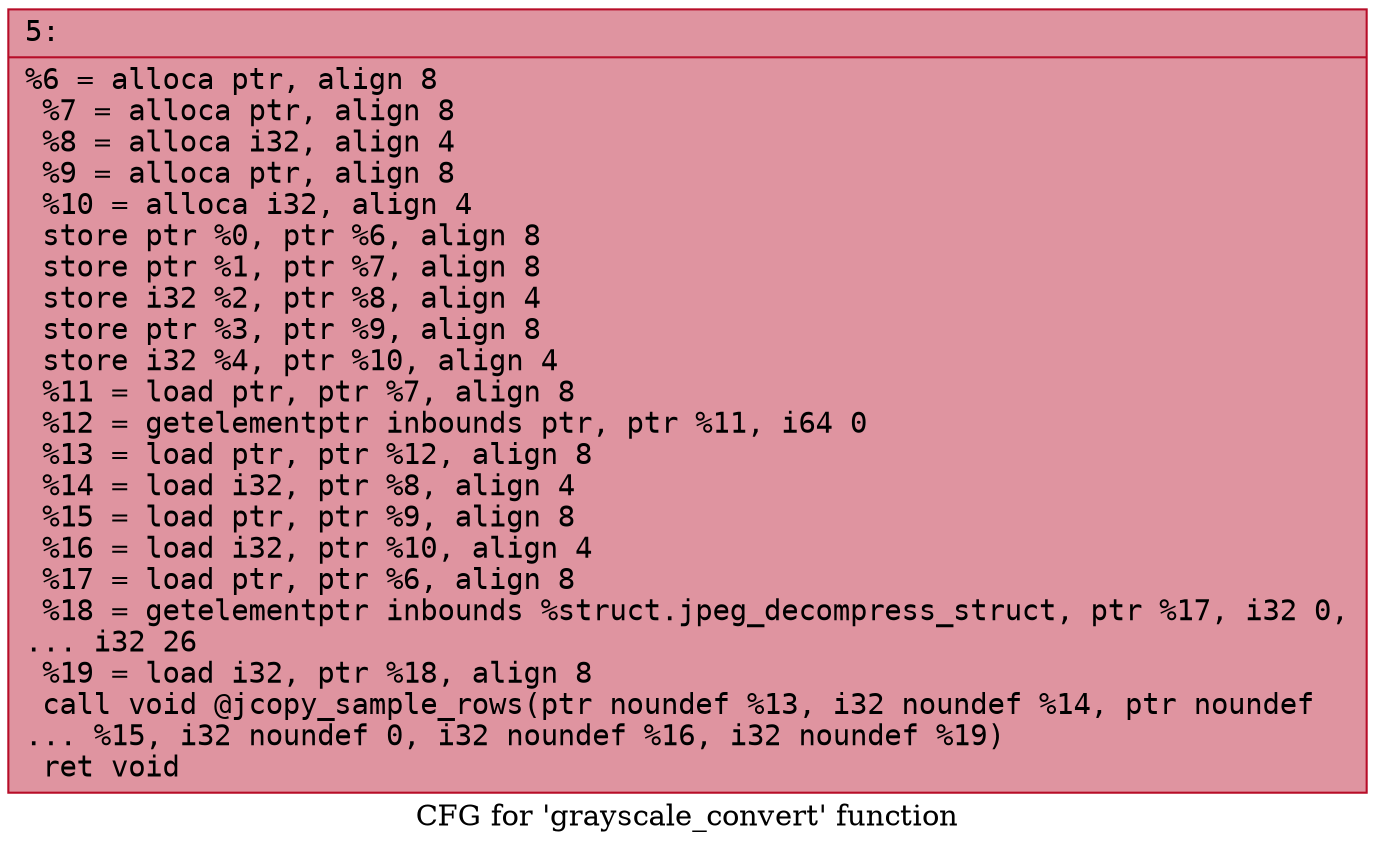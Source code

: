 digraph "CFG for 'grayscale_convert' function" {
	label="CFG for 'grayscale_convert' function";

	Node0x60000214eda0 [shape=record,color="#b70d28ff", style=filled, fillcolor="#b70d2870" fontname="Courier",label="{5:\l|  %6 = alloca ptr, align 8\l  %7 = alloca ptr, align 8\l  %8 = alloca i32, align 4\l  %9 = alloca ptr, align 8\l  %10 = alloca i32, align 4\l  store ptr %0, ptr %6, align 8\l  store ptr %1, ptr %7, align 8\l  store i32 %2, ptr %8, align 4\l  store ptr %3, ptr %9, align 8\l  store i32 %4, ptr %10, align 4\l  %11 = load ptr, ptr %7, align 8\l  %12 = getelementptr inbounds ptr, ptr %11, i64 0\l  %13 = load ptr, ptr %12, align 8\l  %14 = load i32, ptr %8, align 4\l  %15 = load ptr, ptr %9, align 8\l  %16 = load i32, ptr %10, align 4\l  %17 = load ptr, ptr %6, align 8\l  %18 = getelementptr inbounds %struct.jpeg_decompress_struct, ptr %17, i32 0,\l... i32 26\l  %19 = load i32, ptr %18, align 8\l  call void @jcopy_sample_rows(ptr noundef %13, i32 noundef %14, ptr noundef\l... %15, i32 noundef 0, i32 noundef %16, i32 noundef %19)\l  ret void\l}"];
}
